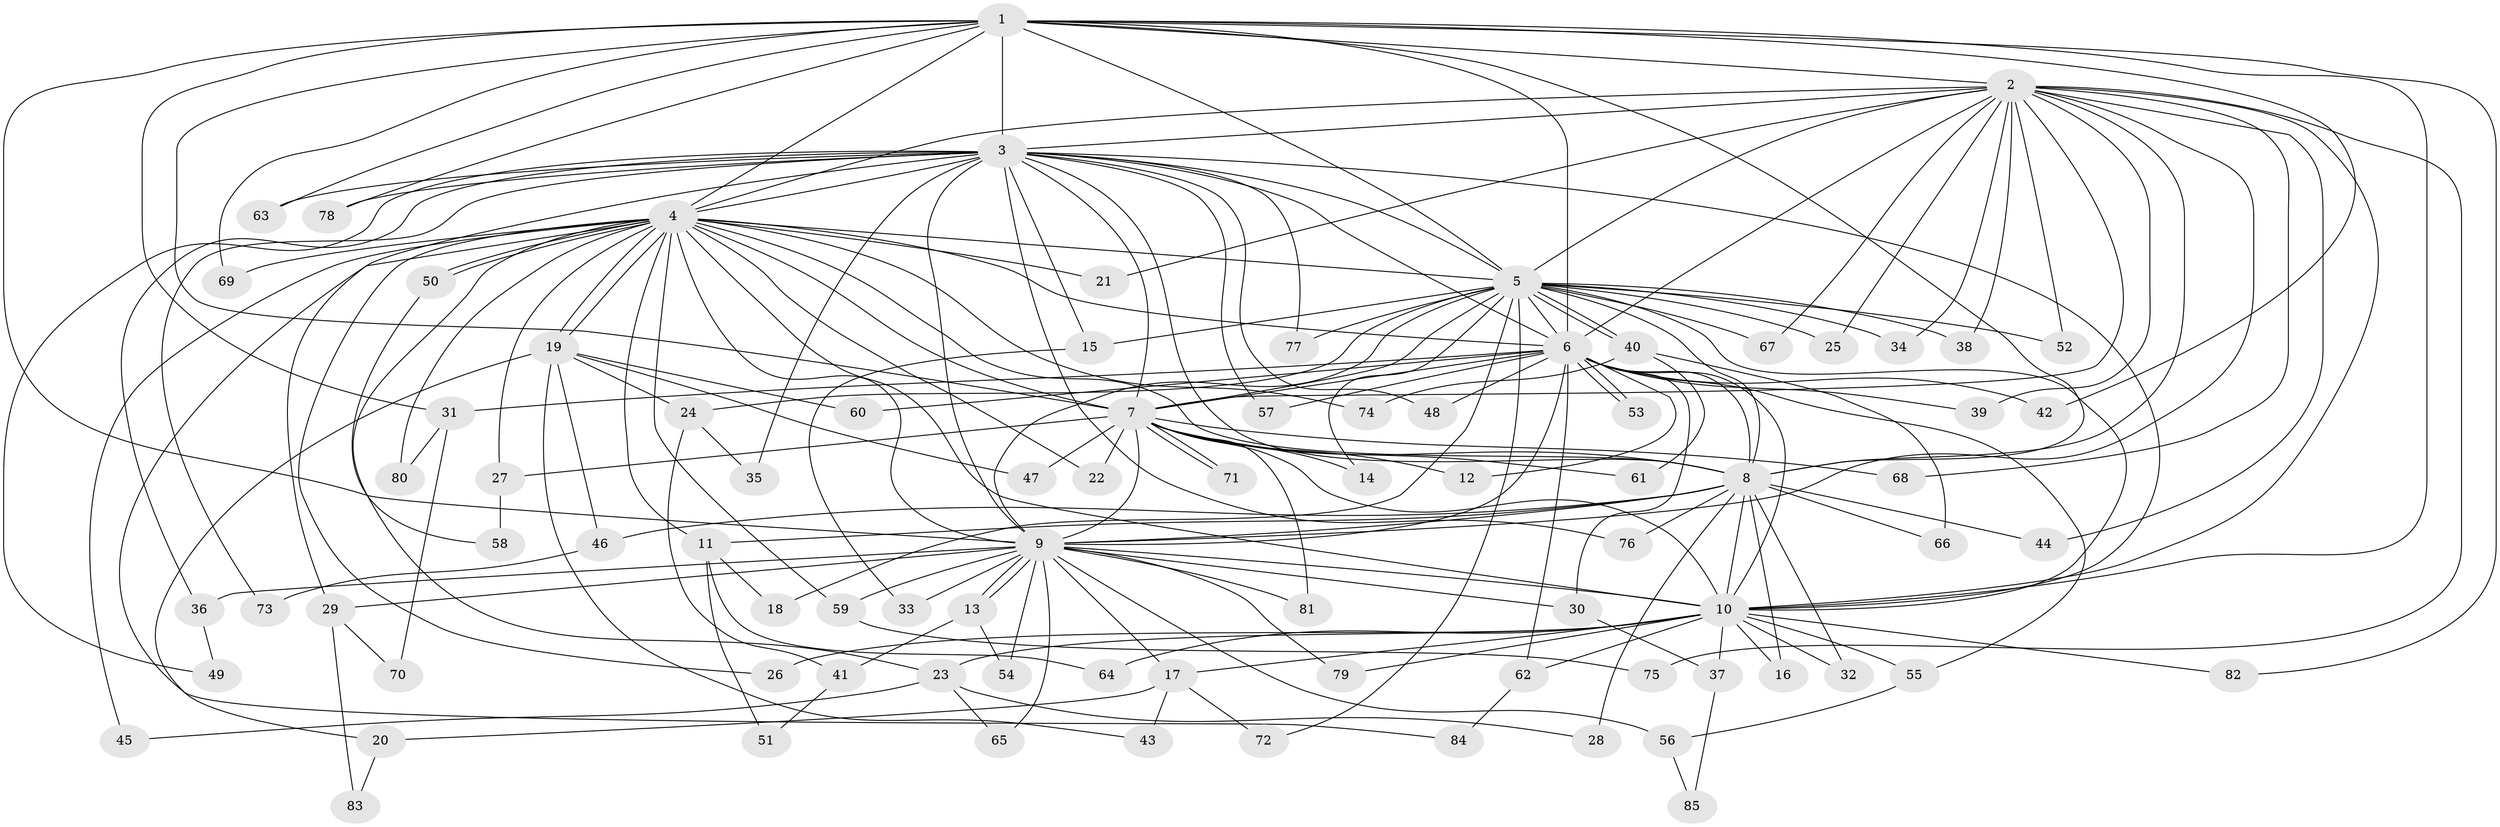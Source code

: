 // coarse degree distribution, {21: 0.03076923076923077, 16: 0.015384615384615385, 17: 0.015384615384615385, 22: 0.015384615384615385, 30: 0.015384615384615385, 15: 0.03076923076923077, 5: 0.046153846153846156, 2: 0.5692307692307692, 3: 0.15384615384615385, 8: 0.015384615384615385, 4: 0.06153846153846154, 1: 0.03076923076923077}
// Generated by graph-tools (version 1.1) at 2025/41/03/06/25 10:41:33]
// undirected, 85 vertices, 195 edges
graph export_dot {
graph [start="1"]
  node [color=gray90,style=filled];
  1;
  2;
  3;
  4;
  5;
  6;
  7;
  8;
  9;
  10;
  11;
  12;
  13;
  14;
  15;
  16;
  17;
  18;
  19;
  20;
  21;
  22;
  23;
  24;
  25;
  26;
  27;
  28;
  29;
  30;
  31;
  32;
  33;
  34;
  35;
  36;
  37;
  38;
  39;
  40;
  41;
  42;
  43;
  44;
  45;
  46;
  47;
  48;
  49;
  50;
  51;
  52;
  53;
  54;
  55;
  56;
  57;
  58;
  59;
  60;
  61;
  62;
  63;
  64;
  65;
  66;
  67;
  68;
  69;
  70;
  71;
  72;
  73;
  74;
  75;
  76;
  77;
  78;
  79;
  80;
  81;
  82;
  83;
  84;
  85;
  1 -- 2;
  1 -- 3;
  1 -- 4;
  1 -- 5;
  1 -- 6;
  1 -- 7;
  1 -- 8;
  1 -- 9;
  1 -- 10;
  1 -- 31;
  1 -- 42;
  1 -- 63;
  1 -- 69;
  1 -- 78;
  1 -- 82;
  2 -- 3;
  2 -- 4;
  2 -- 5;
  2 -- 6;
  2 -- 7;
  2 -- 8;
  2 -- 9;
  2 -- 10;
  2 -- 21;
  2 -- 25;
  2 -- 34;
  2 -- 38;
  2 -- 39;
  2 -- 44;
  2 -- 52;
  2 -- 67;
  2 -- 68;
  2 -- 75;
  3 -- 4;
  3 -- 5;
  3 -- 6;
  3 -- 7;
  3 -- 8;
  3 -- 9;
  3 -- 10;
  3 -- 15;
  3 -- 29;
  3 -- 35;
  3 -- 36;
  3 -- 48;
  3 -- 49;
  3 -- 57;
  3 -- 63;
  3 -- 73;
  3 -- 76;
  3 -- 77;
  3 -- 78;
  4 -- 5;
  4 -- 6;
  4 -- 7;
  4 -- 8;
  4 -- 9;
  4 -- 10;
  4 -- 11;
  4 -- 19;
  4 -- 19;
  4 -- 21;
  4 -- 22;
  4 -- 23;
  4 -- 26;
  4 -- 27;
  4 -- 45;
  4 -- 50;
  4 -- 50;
  4 -- 59;
  4 -- 69;
  4 -- 74;
  4 -- 80;
  4 -- 84;
  5 -- 6;
  5 -- 7;
  5 -- 8;
  5 -- 9;
  5 -- 10;
  5 -- 14;
  5 -- 15;
  5 -- 18;
  5 -- 24;
  5 -- 25;
  5 -- 34;
  5 -- 38;
  5 -- 40;
  5 -- 40;
  5 -- 52;
  5 -- 67;
  5 -- 72;
  5 -- 77;
  6 -- 7;
  6 -- 8;
  6 -- 9;
  6 -- 10;
  6 -- 12;
  6 -- 30;
  6 -- 31;
  6 -- 39;
  6 -- 42;
  6 -- 48;
  6 -- 53;
  6 -- 53;
  6 -- 55;
  6 -- 57;
  6 -- 60;
  6 -- 62;
  7 -- 8;
  7 -- 9;
  7 -- 10;
  7 -- 12;
  7 -- 14;
  7 -- 22;
  7 -- 27;
  7 -- 47;
  7 -- 61;
  7 -- 68;
  7 -- 71;
  7 -- 71;
  7 -- 81;
  8 -- 9;
  8 -- 10;
  8 -- 11;
  8 -- 16;
  8 -- 28;
  8 -- 32;
  8 -- 44;
  8 -- 46;
  8 -- 66;
  8 -- 76;
  9 -- 10;
  9 -- 13;
  9 -- 13;
  9 -- 17;
  9 -- 29;
  9 -- 30;
  9 -- 33;
  9 -- 36;
  9 -- 54;
  9 -- 56;
  9 -- 59;
  9 -- 65;
  9 -- 79;
  9 -- 81;
  10 -- 16;
  10 -- 17;
  10 -- 23;
  10 -- 26;
  10 -- 32;
  10 -- 37;
  10 -- 55;
  10 -- 62;
  10 -- 64;
  10 -- 79;
  10 -- 82;
  11 -- 18;
  11 -- 51;
  11 -- 64;
  13 -- 41;
  13 -- 54;
  15 -- 33;
  17 -- 20;
  17 -- 43;
  17 -- 72;
  19 -- 20;
  19 -- 24;
  19 -- 43;
  19 -- 46;
  19 -- 47;
  19 -- 60;
  20 -- 83;
  23 -- 28;
  23 -- 45;
  23 -- 65;
  24 -- 35;
  24 -- 41;
  27 -- 58;
  29 -- 70;
  29 -- 83;
  30 -- 37;
  31 -- 70;
  31 -- 80;
  36 -- 49;
  37 -- 85;
  40 -- 61;
  40 -- 66;
  40 -- 74;
  41 -- 51;
  46 -- 73;
  50 -- 58;
  55 -- 56;
  56 -- 85;
  59 -- 75;
  62 -- 84;
}
